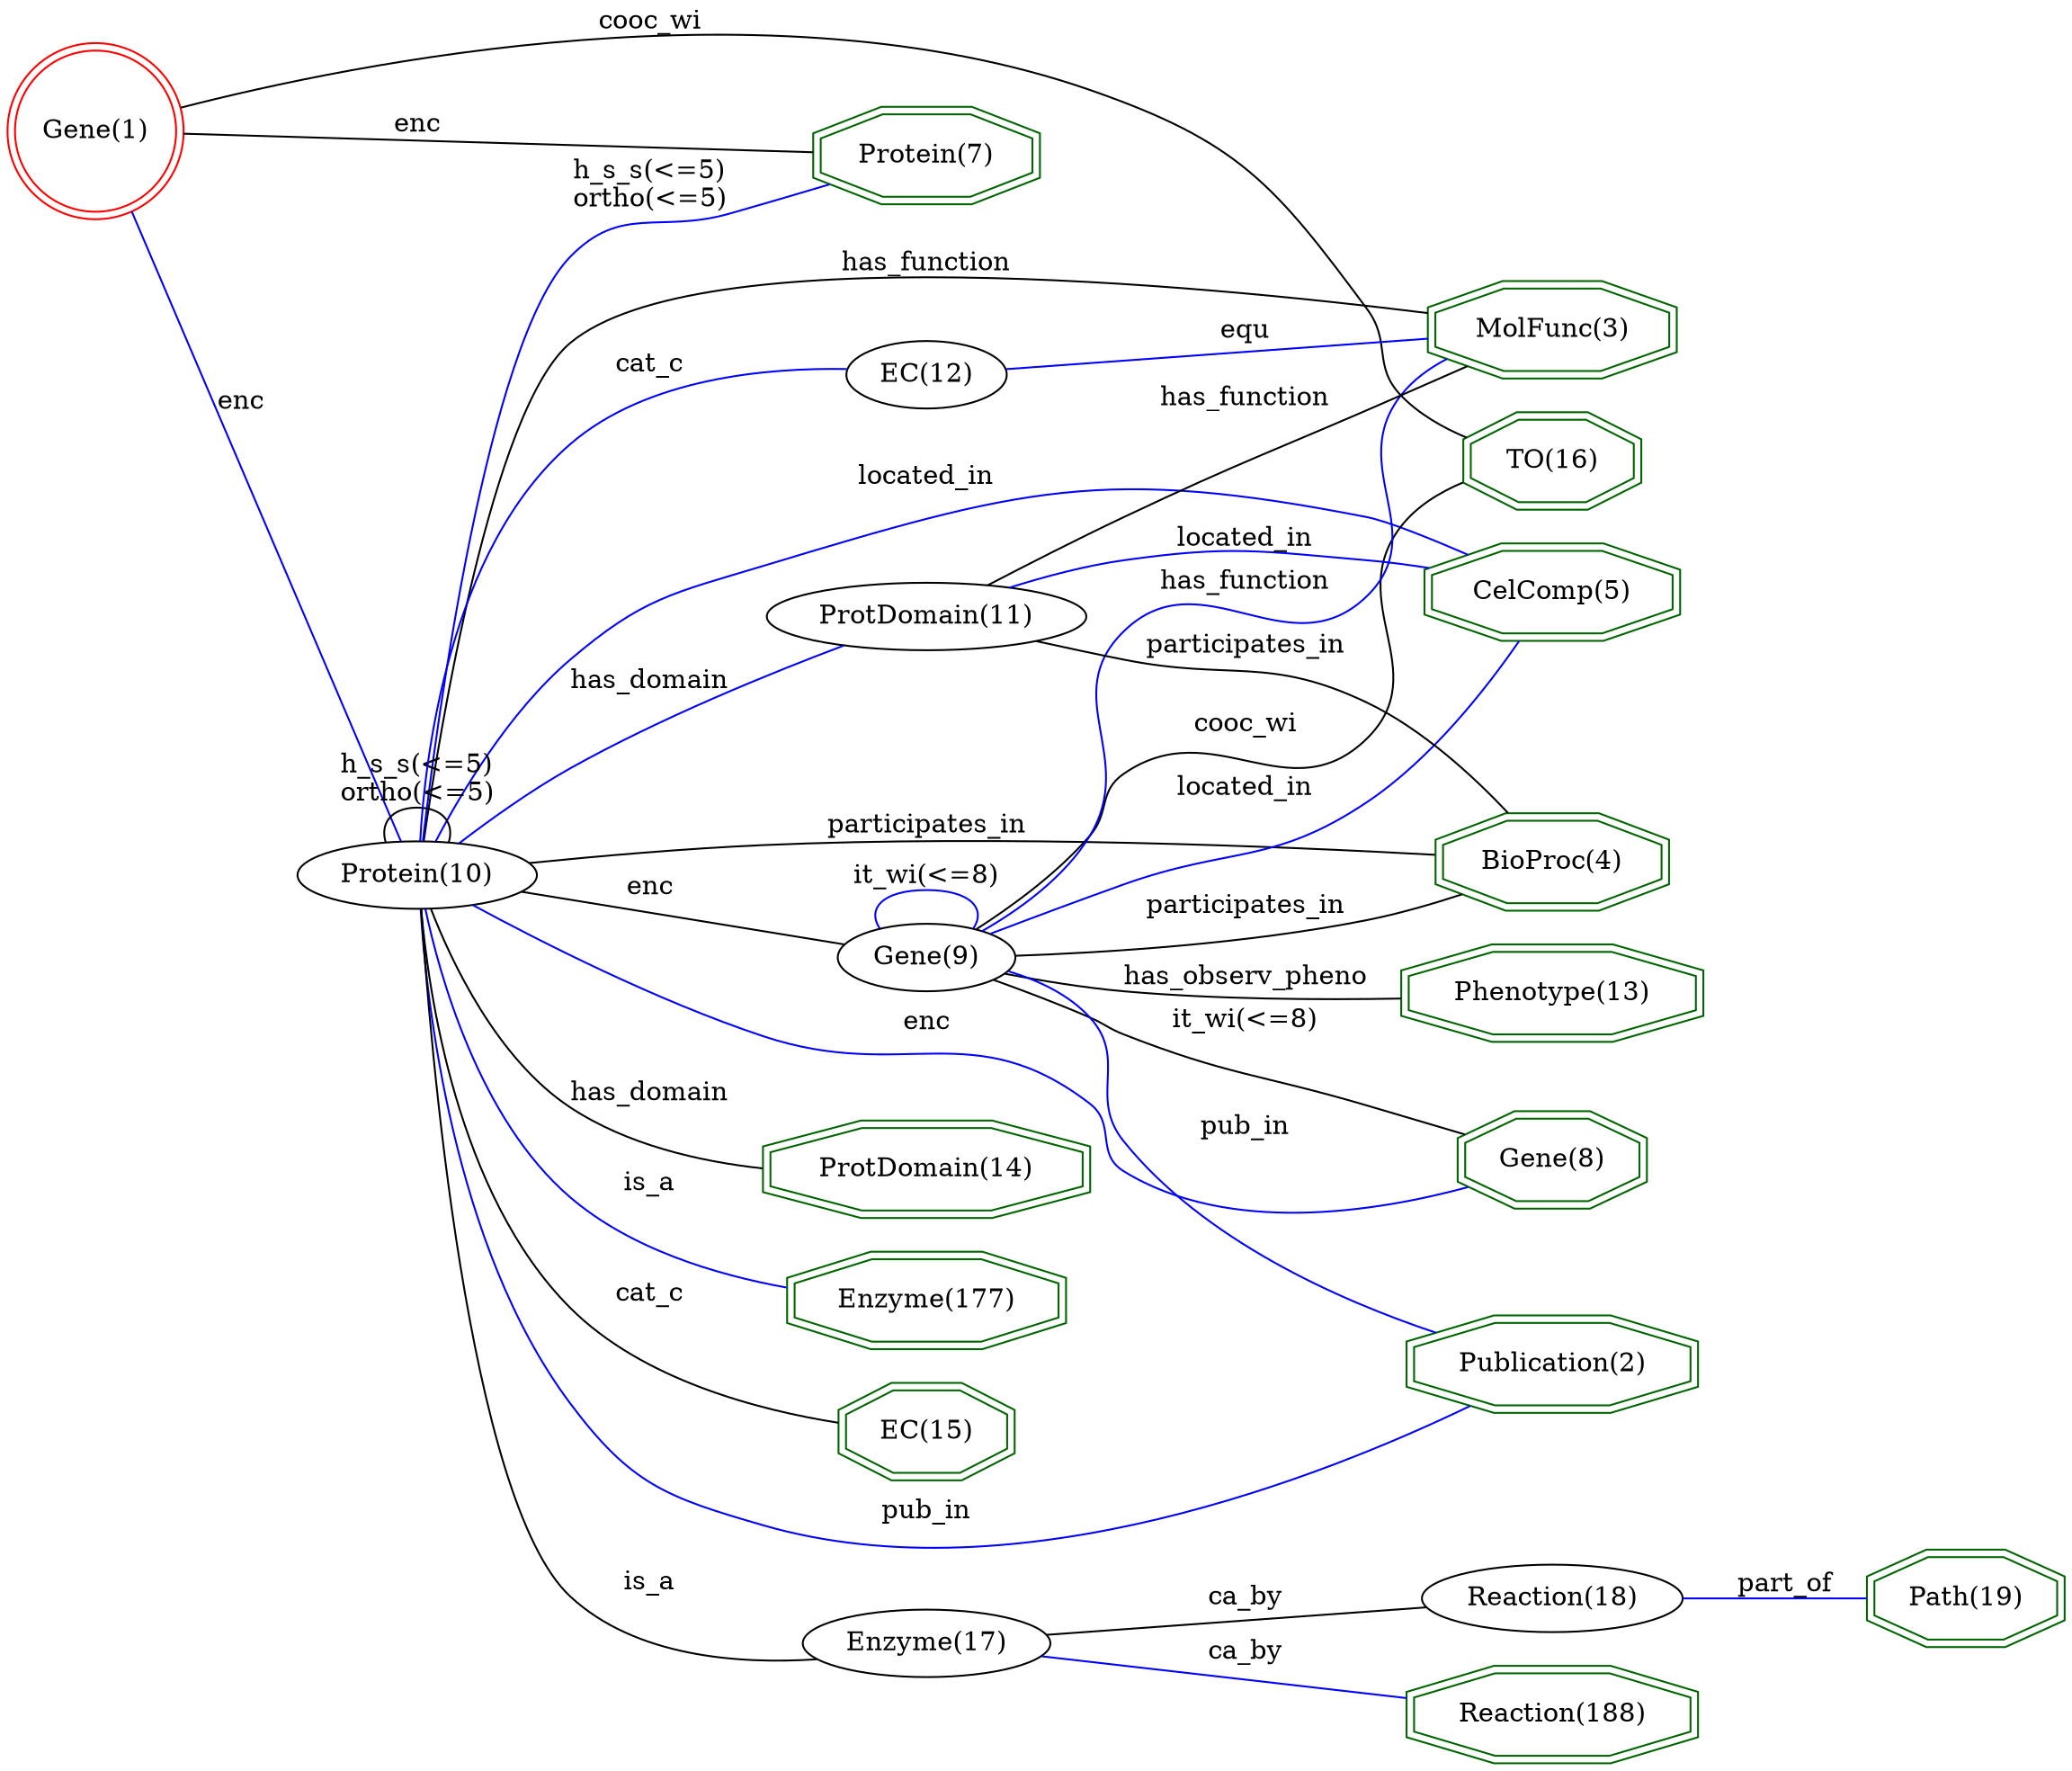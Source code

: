 digraph {
	graph [_draw_="c 9 -#fffffe00 C 7 -#ffffff P 4 0 0 0 886 956.4 886 956.4 0 ",
		bb="0,0,956.4,886",
		dpi=96,
		rankdir=LR,
		xdotversion=1.7
	];
	node [label="\N"];
	"TO(16)"	[_draw_="c 7 -#006400 p 8 752.33 653.54 752.33 668.46 729.21 679 696.53 679 673.41 668.46 673.41 653.54 696.53 643 729.21 643 c 7 -#006400 \
p 8 756.33 650.97 756.33 671.03 730.08 683 695.66 683 669.41 671.03 669.41 650.97 695.66 639 730.08 639 ",
		_ldraw_="F 14 11 -Times-Roman c 7 -#000000 T 712.87 656.8 0 41.74 6 -TO(16) ",
		color=darkgreen,
		height=0.61111,
		pos="712.87,661",
		shape=doubleoctagon,
		width=1.2077];
	"MolFunc(3)"	[_draw_="c 7 -#006400 p 8 770.26 715.54 770.26 730.46 736.64 741 689.1 741 655.48 730.46 655.48 715.54 689.1 705 736.64 705 c 7 -#006400 \
p 8 774.27 712.61 774.27 733.39 737.26 745 688.48 745 651.47 733.39 651.47 712.61 688.48 701 737.26 701 ",
		_ldraw_="F 14 11 -Times-Roman c 7 -#000000 T 712.87 718.8 0 67.66 10 -MolFunc(3) ",
		color=darkgreen,
		height=0.61111,
		pos="712.87,723",
		shape=doubleoctagon,
		width=1.7];
	"Phenotype(13)"	[_draw_="c 7 -#006400 p 8 779.98 369.54 779.98 384.46 740.67 395 685.07 395 645.76 384.46 645.76 369.54 685.07 359 740.67 359 c 7 -#006400 \
p 8 783.96 366.47 783.96 387.53 741.19 399 684.55 399 641.77 387.53 641.77 366.47 684.55 355 741.19 355 ",
		_ldraw_="F 14 11 -Times-Roman c 7 -#000000 T 712.87 372.8 0 82.43 13 -Phenotype(13) ",
		color=darkgreen,
		height=0.61111,
		pos="712.87,377",
		shape=doubleoctagon,
		width=1.9805];
	"Gene(8)"	[_draw_="c 7 -#006400 p 8 754.98 288.54 754.98 303.46 730.31 314 695.43 314 670.76 303.46 670.76 288.54 695.43 278 730.31 278 c 7 -#006400 \
p 8 758.96 285.9 758.96 306.1 731.12 318 694.61 318 666.78 306.1 666.78 285.9 694.61 274 731.12 274 ",
		_ldraw_="F 14 11 -Times-Roman c 7 -#000000 T 712.87 291.8 0 45.86 7 -Gene(8) ",
		color=darkgreen,
		height=0.61111,
		pos="712.87,296",
		shape=doubleoctagon,
		width=1.286];
	"CelComp(5)"	[_draw_="c 7 -#006400 p 8 771.47 591.54 771.47 606.46 737.14 617 688.59 617 654.27 606.46 654.27 591.54 688.59 581 737.14 581 c 7 -#006400 \
p 8 775.46 588.59 775.46 609.41 737.74 621 688 621 650.28 609.41 650.28 588.59 688 577 737.74 577 ",
		_ldraw_="F 14 11 -Times-Roman c 7 -#000000 T 712.87 594.8 0 69.99 10 -CelComp(5) ",
		color=darkgreen,
		height=0.61111,
		pos="712.87,599",
		shape=doubleoctagon,
		width=1.7443];
	"BioProc(4)"	[_draw_="c 7 -#006400 p 8 766.32 435.54 766.32 450.46 735.01 461 690.73 461 659.42 450.46 659.42 435.54 690.73 425 735.01 425 c 7 -#006400 \
p 8 770.32 432.67 770.32 453.33 735.67 465 690.07 465 655.42 453.33 655.42 432.67 690.07 421 735.67 421 ",
		_ldraw_="F 14 11 -Times-Roman c 7 -#000000 T 712.87 438.8 0 62.21 10 -BioProc(4) ",
		color=darkgreen,
		height=0.61111,
		pos="712.87,443",
		shape=doubleoctagon,
		width=1.5966];
	"Publication(2)"	[_draw_="c 7 -#006400 p 8 778.77 189.54 778.77 204.46 740.16 215 685.57 215 646.97 204.46 646.97 189.54 685.57 179 740.16 179 c 7 -#006400 \
p 8 782.78 186.49 782.78 207.51 740.7 219 685.04 219 642.96 207.51 642.96 186.49 685.04 175 740.7 175 ",
		_ldraw_="F 14 11 -Times-Roman c 7 -#000000 T 712.87 192.8 0 80.1 14 -Publication(2) ",
		color=darkgreen,
		height=0.61111,
		pos="712.87,197",
		shape=doubleoctagon,
		width=1.9362];
	"ProtDomain(14)"	[_draw_="c 7 -#006400 p 8 497.55 280.54 497.55 295.46 454.28 306 393.1 306 349.84 295.46 349.84 280.54 393.1 270 454.28 270 c 7 -#006400 \
p 8 501.55 277.4 501.55 298.6 454.76 310 392.62 310 345.83 298.6 345.83 277.4 392.62 266 454.76 266 ",
		_ldraw_="F 14 11 -Times-Roman c 7 -#000000 T 423.69 283.8 0 91.77 14 -ProtDomain(14) ",
		color=darkgreen,
		height=0.61111,
		pos="423.69,288",
		shape=doubleoctagon,
		width=2.1578];
	"Path(19)"	[_draw_="c 7 -#006400 p 8 952.32 72.54 952.32 87.46 926.65 98 890.35 98 864.68 87.46 864.68 72.54 890.35 62 926.65 62 c 7 -#006400 p 8 956.31 \
69.86 956.31 90.14 927.44 102 889.56 102 860.69 90.14 860.69 69.86 889.56 58 927.44 58 ",
		_ldraw_="F 14 11 -Times-Roman c 7 -#000000 T 908.5 75.8 0 48.21 8 -Path(19) ",
		color=darkgreen,
		height=0.61111,
		pos="908.5,80",
		shape=doubleoctagon,
		width=1.3307];
	"Reaction(188)"	[_draw_="c 7 -#006400 p 8 778.75 14.54 778.75 29.46 740.16 40 685.58 40 646.99 29.46 646.99 14.54 685.58 4 740.16 4 c 7 -#006400 p 8 782.76 \
11.49 782.76 32.51 740.7 44 685.04 44 642.98 32.51 642.98 11.49 685.04 0 740.7 0 ",
		_ldraw_="F 14 11 -Times-Roman c 7 -#000000 T 712.87 17.8 0 80.08 13 -Reaction(188) ",
		color=darkgreen,
		height=0.61111,
		pos="712.87,22",
		shape=doubleoctagon,
		width=1.9359];
	"Enzyme(177)"	[_draw_="c 7 -#006400 p 8 486.76 218.54 486.76 233.46 449.81 244 397.57 244 360.62 233.46 360.62 218.54 397.57 208 449.81 208 c 7 -#006400 \
p 8 490.76 215.53 490.76 236.47 450.37 248 397.01 248 356.62 236.47 356.62 215.53 397.01 204 450.37 204 ",
		_ldraw_="F 14 11 -Times-Roman c 7 -#000000 T 423.69 221.8 0 76.19 11 -Enzyme(177) ",
		color=darkgreen,
		height=0.61111,
		pos="423.69,226",
		shape=doubleoctagon,
		width=1.8621];
	"EC(15)"	[_draw_="c 7 -#006400 p 8 462.92 156.54 462.92 171.46 439.94 182 407.44 182 384.46 171.46 384.46 156.54 407.44 146 439.94 146 c 7 -#006400 \
p 8 466.93 153.98 466.93 174.02 440.82 186 406.56 186 380.45 174.02 380.45 153.98 406.56 142 440.82 142 ",
		_ldraw_="F 14 11 -Times-Roman c 7 -#000000 T 423.69 159.8 0 41.21 6 -EC(15) ",
		color=darkgreen,
		height=0.61111,
		pos="423.69,164",
		shape=doubleoctagon,
		width=1.1977];
	"Protein(7)"	[_draw_="c 7 -#006400 p 8 473.21 805.54 473.21 820.46 444.2 831 403.18 831 374.17 820.46 374.17 805.54 403.18 795 444.2 795 c 7 -#006400 \
p 8 477.19 802.74 477.19 823.26 444.9 835 402.48 835 370.19 823.26 370.19 802.74 402.48 791 444.9 791 ",
		_ldraw_="F 14 11 -Times-Roman c 7 -#000000 T 423.69 808.8 0 56.77 10 -Protein(7) ",
		color=darkgreen,
		height=0.61111,
		pos="423.69,813",
		shape=doubleoctagon,
		width=1.4931];
	"Gene(1)"	[_draw_="c 7 -#ff0000 e 43.08 824 39.15 39.15 c 7 -#ff0000 e 43.08 824 43.15 43.15 ",
		_ldraw_="F 14 11 -Times-Roman c 7 -#000000 T 43.08 819.8 0 45.86 7 -Gene(1) ",
		color=red,
		height=1.1966,
		pos="43.077,824",
		shape=doublecircle,
		width=1.1966];
	"Gene(1)" -> "TO(16)"	[_draw_="c 7 -#000000 B 13 84.68 836.35 166.73 859.06 356.76 900.24 501.37 844 570.03 817.29 580.41 791.71 623.57 732 634.99 716.2 627.74 \
705.73 641.57 692 650.09 683.54 661.31 677.2 672.28 672.53 ",
		_ldraw_="F 14 11 -Times-Roman c 7 -#000000 T 294.18 874.8 0 47.43 7 -cooc_wi ",
		arrowhead=none,
		color=black,
		label=cooc_wi,
		lp="294.18,879",
		pos="84.681,836.35 166.73,859.06 356.76,900.24 501.37,844 570.03,817.29 580.41,791.71 623.57,732 634.99,716.2 627.74,705.73 641.57,692 \
650.09,683.54 661.31,677.2 672.28,672.53"];
	"Gene(1)" -> "Protein(7)"	[_draw_="c 7 -#000000 B 4 86.41 822.77 155.97 820.75 294.29 816.73 370.06 814.53 ",
		_ldraw_="F 14 11 -Times-Roman c 7 -#000000 T 191.97 823.8 0 19.43 3 -enc ",
		arrowhead=none,
		color=black,
		label=enc,
		lp="191.97,828",
		pos="86.407,822.77 155.97,820.75 294.29,816.73 370.06,814.53"];
	"Protein(10)"	[_draw_="c 7 -#000000 e 191.97 439 50.27 18 ",
		_ldraw_="F 14 11 -Times-Roman c 7 -#000000 T 191.97 434.8 0 63.77 11 -Protein(10) ",
		height=0.5,
		pos="191.97,439",
		width=1.3996];
	"Gene(1)" -> "Protein(10)"	[_draw_="c 7 -#0000ff B 4 59.38 783.89 90.83 701.46 161.65 515.84 184.04 457.15 ",
		_ldraw_="F 14 11 -Times-Roman c 7 -#000000 T 113.87 667.8 0 19.43 3 -enc ",
		arrowhead=none,
		color=blue,
		label=enc,
		lp="113.87,672",
		pos="59.381,783.89 90.831,701.46 161.65,515.84 184.04,457.15"];
	"Gene(9)"	[_draw_="c 7 -#000000 e 423.69 396 39.15 18 ",
		_ldraw_="F 14 11 -Times-Roman c 7 -#000000 T 423.69 391.8 0 45.86 7 -Gene(9) ",
		height=0.5,
		pos="423.69,396",
		width=1.0855];
	"Gene(9)" -> "TO(16)"	[_draw_="c 7 -#000000 B 16 446.29 410.82 462.71 422.8 485.16 440.78 501.37 460 511.64 472.18 506.34 481.84 519.37 491 557.89 518.07 590.81 \
476.19 623.57 510 661.1 548.73 608.84 587.14 641.57 630 648.7 639.33 659.23 645.91 669.99 650.52 ",
		_ldraw_="F 14 11 -Times-Roman c 7 -#000000 T 571.47 512.8 0 47.43 7 -cooc_wi ",
		arrowhead=none,
		color=black,
		label=cooc_wi,
		lp="571.47,517",
		pos="446.29,410.82 462.71,422.8 485.16,440.78 501.37,460 511.64,472.18 506.34,481.84 519.37,491 557.89,518.07 590.81,476.19 623.57,510 \
661.1,548.73 608.84,587.14 641.57,630 648.7,639.33 659.23,645.91 669.99,650.52"];
	"Gene(9)" -> "MolFunc(3)"	[_draw_="c 7 -#0000ff B 16 449.09 409.84 466.52 421.06 489 438.51 501.37 460 525 501.03 486.07 531.34 519.37 565 552.48 598.46 590.54 550.46 \
623.57 584 657.72 618.67 611.73 653.57 641.57 692 647.14 699.16 654.7 704.71 662.82 708.99 ",
		_ldraw_="F 14 11 -Times-Roman c 7 -#000000 T 571.47 586.8 0 72.32 12 -has_function ",
		arrowhead=none,
		color=blue,
		label=has_function,
		lp="571.47,591",
		pos="449.09,409.84 466.52,421.06 489,438.51 501.37,460 525,501.03 486.07,531.34 519.37,565 552.48,598.46 590.54,550.46 623.57,584 657.72,\
618.67 611.73,653.57 641.57,692 647.14,699.16 654.7,704.71 662.82,708.99"];
	"Gene(9)" -> "Phenotype(13)"	[_draw_="c 7 -#000000 B 7 459.1 387.89 476.97 384.08 499.22 379.95 519.37 378 559.79 374.09 605.2 373.66 641.76 374.3 ",
		_ldraw_="F 14 11 -Times-Roman c 7 -#000000 T 571.47 380.8 0 104.2 16 -has_observ_pheno ",
		arrowhead=none,
		color=black,
		label=has_observ_pheno,
		lp="571.47,385",
		pos="459.1,387.89 476.97,384.08 499.22,379.95 519.37,378 559.79,374.09 605.2,373.66 641.76,374.3"];
	"Gene(9)" -> "Gene(8)"	[_draw_="c 7 -#000000 B 7 453.04 384.01 476.08 374.33 506.76 361.59 519.37 357 570.93 338.25 631.39 319.63 670.6 307.98 ",
		_ldraw_="F 14 11 -Times-Roman c 7 -#000000 T 571.47 359.8 0 60.89 10 -it_wi(<=8) ",
		arrowhead=none,
		color=black,
		label="it_wi(<=8)",
		lp="571.47,364",
		pos="453.04,384.01 476.08,374.33 506.76,361.59 519.37,357 570.93,338.25 631.39,319.63 670.6,307.98"];
	"Gene(9)" -> "CelComp(5)"	[_draw_="c 7 -#0000ff B 7 454.03 407.46 507.62 428.45 616.52 471.46 623.57 477 658.74 504.61 686.32 549.77 700.76 576.71 ",
		_ldraw_="F 14 11 -Times-Roman c 7 -#000000 T 571.47 479.8 0 58.31 10 -located_in ",
		arrowhead=none,
		color=blue,
		label=located_in,
		lp="571.47,484",
		pos="454.03,407.46 507.62,428.45 616.52,471.46 623.57,477 658.74,504.61 686.32,549.77 700.76,576.71"];
	"Gene(9)" -> "BioProc(4)"	[_draw_="c 7 -#000000 B 7 462.8 397.25 503.1 399.12 568.35 403.74 623.57 415 638.86 418.12 655.24 422.89 669.68 427.62 ",
		_ldraw_="F 14 11 -Times-Roman c 7 -#000000 T 571.47 417.8 0 82.41 15 -participates_in ",
		arrowhead=none,
		color=black,
		label=participates_in,
		lp="571.47,422",
		pos="462.8,397.25 503.1,399.12 568.35,403.74 623.57,415 638.86,418.12 655.24,422.89 669.68,427.62"];
	"Gene(9)" -> "Publication(2)"	[_draw_="c 7 -#0000ff B 10 459.5 388.51 474.21 383.73 490.43 376.08 501.37 364 519.77 343.68 502.18 326.36 519.37 305 556.38 259.03 618.52 \
229.29 662.17 212.88 ",
		_ldraw_="F 14 11 -Times-Roman c 7 -#000000 T 571.47 307.8 0 38.89 6 -pub_in ",
		arrowhead=none,
		color=blue,
		label=pub_in,
		lp="571.47,312",
		pos="459.5,388.51 474.21,383.73 490.43,376.08 501.37,364 519.77,343.68 502.18,326.36 519.37,305 556.38,259.03 618.52,229.29 662.17,212.88"];
	"Gene(9)" -> "Gene(9)"	[_draw_="c 7 -#0000ff B 7 402.03 411.17 395.47 421.66 402.69 432 423.69 432 444.69 432 451.91 421.66 445.35 411.17 ",
		_ldraw_="F 14 11 -Times-Roman c 7 -#000000 T 423.69 434.8 0 60.89 10 -it_wi(<=8) ",
		arrowhead=none,
		color=blue,
		label="it_wi(<=8)",
		lp="423.69,439",
		pos="402.03,411.17 395.47,421.66 402.69,432 423.69,432 444.69,432 451.91,421.66 445.35,411.17"];
	"Enzyme(17)"	[_draw_="c 7 -#000000 e 423.69 56 53.63 18 ",
		_ldraw_="F 14 11 -Times-Roman c 7 -#000000 T 423.69 51.8 0 69.19 10 -Enzyme(17) ",
		height=0.5,
		pos="423.69,56",
		width=1.4949];
	"Enzyme(17)" -> "Reaction(188)"	[_draw_="c 7 -#0000ff B 4 474.71 50.08 521.32 44.56 591.21 36.29 643.06 30.15 ",
		_ldraw_="F 14 11 -Times-Roman c 7 -#000000 T 571.47 47.8 0 33.43 5 -ca_by ",
		arrowhead=none,
		color=blue,
		label=ca_by,
		lp="571.47,52",
		pos="474.71,50.078 521.32,44.56 591.21,36.285 643.06,30.147"];
	"Reaction(18)"	[_draw_="c 7 -#000000 e 712.87 80 56.04 18 ",
		_ldraw_="F 14 11 -Times-Roman c 7 -#000000 T 712.87 75.8 0 73.08 12 -Reaction(18) ",
		height=0.5,
		pos="712.87,80",
		width=1.5631];
	"Enzyme(17)" -> "Reaction(18)"	[_draw_="c 7 -#000000 B 4 476.03 60.29 527.34 64.58 605.89 71.14 658.05 75.5 ",
		_ldraw_="F 14 11 -Times-Roman c 7 -#000000 T 571.47 75.8 0 33.43 5 -ca_by ",
		arrowhead=none,
		color=black,
		label=ca_by,
		lp="571.47,80",
		pos="476.03,60.291 527.34,64.578 605.89,71.143 658.05,75.502"];
	"Reaction(18)" -> "Path(19)"	[_draw_="c 7 -#0000ff B 4 769.36 80 798.19 80 833.04 80 860.52 80 ",
		_ldraw_="F 14 11 -Times-Roman c 7 -#000000 T 822.38 82.8 0 40.43 7 -part_of ",
		arrowhead=none,
		color=blue,
		label=part_of,
		lp="822.38,87",
		pos="769.36,80 798.19,80 833.04,80 860.52,80"];
	"Protein(10)" -> "MolFunc(3)"	[_draw_="c 7 -#000000 B 7 194.9 457.25 201.11 512.45 222.45 676.04 260.35 711 315.62 761.97 541.41 743.32 651.27 730.74 ",
		_ldraw_="F 14 11 -Times-Roman c 7 -#000000 T 423.69 746.8 0 72.32 12 -has_function ",
		arrowhead=none,
		color=black,
		label=has_function,
		lp="423.69,751",
		pos="194.9,457.25 201.11,512.45 222.45,676.04 260.35,711 315.62,761.97 541.41,743.32 651.27,730.74"];
	"Protein(10)" -> "Gene(8)"	[_draw_="c 7 -#0000ff B 13 216.88 423.15 246.18 404.39 297.88 373.38 346.01 355 412.22 329.71 445.45 362.56 501.37 319 515.17 308.25 504.44 \
293.11 519.37 284 567.11 254.87 634.48 268.85 675.56 282.1 ",
		_ldraw_="F 14 11 -Times-Roman c 7 -#000000 T 423.69 357.8 0 19.43 3 -enc ",
		arrowhead=none,
		color=blue,
		label=enc,
		lp="423.69,362",
		pos="216.88,423.15 246.18,404.39 297.88,373.38 346.01,355 412.22,329.71 445.45,362.56 501.37,319 515.17,308.25 504.44,293.11 519.37,284 \
567.11,254.87 634.48,268.85 675.56,282.1"];
	"Protein(10)" -> "CelComp(5)"	[_draw_="c 7 -#0000ff B 13 200.53 456.83 211.14 480.25 232.35 521.58 260.35 549 291.85 579.84 304.43 584.36 346.01 599 462.87 640.16 500.94 \
642.68 623.57 625 638.12 622.9 653.62 618.95 667.5 614.76 ",
		_ldraw_="F 14 11 -Times-Roman c 7 -#000000 T 423.69 637.8 0 58.31 10 -located_in ",
		arrowhead=none,
		color=blue,
		label=located_in,
		lp="423.69,642",
		pos="200.53,456.83 211.14,480.25 232.35,521.58 260.35,549 291.85,579.84 304.43,584.36 346.01,599 462.87,640.16 500.94,642.68 623.57,625 \
638.12,622.9 653.62,618.95 667.5,614.76"];
	"Protein(10)" -> "BioProc(4)"	[_draw_="c 7 -#000000 B 7 239.42 445.13 269.7 448.81 310.13 453.13 346.01 455 455.33 460.7 583.17 453.3 655.12 447.84 ",
		_ldraw_="F 14 11 -Times-Roman c 7 -#000000 T 423.69 460.8 0 82.41 15 -participates_in ",
		arrowhead=none,
		color=black,
		label=participates_in,
		lp="423.69,465",
		pos="239.42,445.13 269.7,448.81 310.13,453.13 346.01,455 455.33,460.7 583.17,453.3 655.12,447.84"];
	"Protein(10)" -> "Publication(2)"	[_draw_="c 7 -#0000ff B 10 193.41 420.75 195.34 375.52 205.65 256.24 260.35 178 286.84 140.11 301.87 132.73 346.01 119 464.46 82.15 609.82 \
143.71 676 177.34 ",
		_ldraw_="F 14 11 -Times-Roman c 7 -#000000 T 423.69 121.8 0 38.89 6 -pub_in ",
		arrowhead=none,
		color=blue,
		label=pub_in,
		lp="423.69,126",
		pos="193.41,420.75 195.34,375.52 205.65,256.24 260.35,178 286.84,140.11 301.87,132.73 346.01,119 464.46,82.154 609.82,143.71 676,177.34"];
	"Protein(10)" -> "ProtDomain(14)"	[_draw_="c 7 -#000000 B 7 197.69 420.91 205.74 393.91 224.81 343.52 260.35 318 284.92 300.36 316.8 292.17 345.81 288.63 ",
		_ldraw_="F 14 11 -Times-Roman c 7 -#000000 T 294.18 320.8 0 67.66 10 -has_domain ",
		arrowhead=none,
		color=black,
		label=has_domain,
		lp="294.18,325",
		pos="197.69,420.91 205.74,393.91 224.81,343.52 260.35,318 284.92,300.36 316.8,292.17 345.81,288.63"];
	"Protein(10)" -> "Enzyme(177)"	[_draw_="c 7 -#0000ff B 7 195.2 420.96 200.34 387.12 216.18 313.96 260.35 274 286.62 250.24 324.13 238.22 356.47 232.14 ",
		_ldraw_="F 14 11 -Times-Roman c 7 -#000000 T 294.18 276.8 0 22.55 4 -is_a ",
		arrowhead=none,
		color=blue,
		label=is_a,
		lp="294.18,281",
		pos="195.2,420.96 200.34,387.12 216.18,313.96 260.35,274 286.62,250.24 324.13,238.22 356.47,232.14"];
	"Protein(10)" -> "EC(15)"	[_draw_="c 7 -#000000 B 7 193.38 420.87 195.28 379.86 205.61 279.09 260.35 222 292.04 188.95 343.84 174.69 380.39 168.56 ",
		_ldraw_="F 14 11 -Times-Roman c 7 -#000000 T 294.18 224.8 0 29.53 5 -cat_c ",
		arrowhead=none,
		color=black,
		label=cat_c,
		lp="294.18,229",
		pos="193.38,420.87 195.28,379.86 205.61,279.09 260.35,222 292.04,188.95 343.84,174.69 380.39,168.56"];
	"Protein(10)" -> "Protein(7)"	[_draw_="c 7 -#0000ff B 7 194.44 457.07 199.71 517.8 219.62 713.36 260.35 759 260.88 759.59 332.29 783.21 380.22 799.01 ",
		_ldraw_="F 14 11 -Times-Roman c 7 -#000000 T 294.18 797.8 0 64.01 10 -h_s_s(<=5) F 14 11 -Times-Roman c 7 -#000000 T 294.18 783.8 0 61.67 \
10 -ortho(<=5) ",
		arrowhead=none,
		color=blue,
		label="h_s_s(<=5)\northo(<=5)",
		lp="294.18,795",
		pos="194.44,457.07 199.71,517.8 219.62,713.36 260.35,759 260.88,759.59 332.29,783.21 380.22,799.01"];
	"Protein(10)" -> "Gene(9)"	[_draw_="c 7 -#000000 B 4 236.99 430.76 280.63 422.59 346.66 410.23 387.1 402.66 ",
		_ldraw_="F 14 11 -Times-Roman c 7 -#000000 T 294.18 429.8 0 19.43 3 -enc ",
		arrowhead=none,
		color=black,
		label=enc,
		lp="294.18,434",
		pos="236.99,430.76 280.63,422.59 346.66,410.23 387.1,402.66"];
	"Protein(10)" -> "Enzyme(17)"	[_draw_="c 7 -#000000 B 7 193.72 420.91 196.86 355.11 211.07 129.93 260.35 82 289.61 53.54 336.84 48.76 372.83 50.09 ",
		_ldraw_="F 14 11 -Times-Roman c 7 -#000000 T 294.18 84.8 0 22.55 4 -is_a ",
		arrowhead=none,
		color=black,
		label=is_a,
		lp="294.18,89",
		pos="193.72,420.91 196.86,355.11 211.07,129.93 260.35,82 289.61,53.542 336.84,48.764 372.83,50.091"];
	"Protein(10)" -> "Protein(10)"	[_draw_="c 7 -#000000 B 7 178.04 456.41 175.44 466.09 180.08 475 191.97 475 203.85 475 208.49 466.09 205.89 456.41 ",
		_ldraw_="F 14 11 -Times-Roman c 7 -#000000 T 191.97 491.8 0 64.01 10 -h_s_s(<=5) F 14 11 -Times-Roman c 7 -#000000 T 191.97 477.8 0 61.67 \
10 -ortho(<=5) ",
		arrowhead=none,
		color=black,
		label="h_s_s(<=5)\northo(<=5)",
		lp="191.97,489",
		pos="178.04,456.41 175.44,466.09 180.08,475 191.97,475 203.85,475 208.49,466.09 205.89,456.41"];
	"EC(12)"	[_draw_="c 7 -#000000 e 423.69 698 36.28 18 ",
		_ldraw_="F 14 11 -Times-Roman c 7 -#000000 T 423.69 693.8 0 41.21 6 -EC(12) ",
		height=0.5,
		pos="423.69,698",
		width=1.0039];
	"Protein(10)" -> "EC(12)"	[_draw_="c 7 -#0000ff B 7 192.7 457.17 193.13 499.72 200.45 606.44 260.35 662 294.85 694 351.23 699.84 387.64 699.87 ",
		_ldraw_="F 14 11 -Times-Roman c 7 -#000000 T 294.18 695.8 0 29.53 5 -cat_c ",
		arrowhead=none,
		color=blue,
		label=cat_c,
		lp="294.18,700",
		pos="192.7,457.17 193.13,499.72 200.45,606.44 260.35,662 294.85,694 351.23,699.84 387.64,699.87"];
	"ProtDomain(11)"	[_draw_="c 7 -#000000 e 423.69 572 68 18 ",
		_ldraw_="F 14 11 -Times-Roman c 7 -#000000 T 423.69 567.8 0 91.25 14 -ProtDomain(11) ",
		height=0.5,
		pos="423.69,572",
		width=1.8819];
	"Protein(10)" -> "ProtDomain(11)"	[_draw_="c 7 -#0000ff B 7 210.26 455.86 223.31 468.01 242.03 484.26 260.35 496 300.31 521.61 350.27 543.68 384.13 557.33 ",
		_ldraw_="F 14 11 -Times-Roman c 7 -#000000 T 294.18 533.8 0 67.66 10 -has_domain ",
		arrowhead=none,
		color=blue,
		label=has_domain,
		lp="294.18,538",
		pos="210.26,455.86 223.31,468.01 242.03,484.26 260.35,496 300.31,521.61 350.27,543.68 384.13,557.33"];
	"EC(12)" -> "MolFunc(3)"	[_draw_="c 7 -#0000ff B 4 459.33 701.02 506.92 705.16 593.24 712.67 651.56 717.75 ",
		_ldraw_="F 14 11 -Times-Roman c 7 -#000000 T 571.47 716.8 0 20.21 3 -equ ",
		arrowhead=none,
		color=blue,
		label=equ,
		lp="571.47,721",
		pos="459.33,701.02 506.92,705.16 593.24,712.67 651.56,717.75"];
	"ProtDomain(11)" -> "MolFunc(3)"	[_draw_="c 7 -#000000 B 7 452.32 588.39 493.11 612.32 572.11 657.72 641.57 692 651.26 696.78 661.86 701.64 671.81 706.05 ",
		_ldraw_="F 14 11 -Times-Roman c 7 -#000000 T 571.47 681.8 0 72.32 12 -has_function ",
		arrowhead=none,
		color=black,
		label=has_function,
		lp="571.47,686",
		pos="452.32,588.39 493.11,612.32 572.11,657.72 641.57,692 651.26,696.78 661.86,701.64 671.81,706.05"];
	"ProtDomain(11)" -> "CelComp(5)"	[_draw_="c 7 -#0000ff B 7 462.29 586.84 479.41 592.83 500.12 599.02 519.37 602 562.64 608.69 612.04 607.75 649.95 605.23 ",
		_ldraw_="F 14 11 -Times-Roman c 7 -#000000 T 571.47 609.8 0 58.31 10 -located_in ",
		arrowhead=none,
		color=blue,
		label=located_in,
		lp="571.47,614",
		pos="462.29,586.84 479.41,592.83 500.12,599.02 519.37,602 562.64,608.69 612.04,607.75 649.95,605.23"];
	"ProtDomain(11)" -> "BioProc(4)"	[_draw_="c 7 -#000000 B 10 476.28 560.55 490.27 557.45 505.4 554.09 519.37 551 565.68 540.75 581.77 550.4 623.57 528 652.46 512.53 678.54 \
484.91 694.74 465.36 ",
		_ldraw_="F 14 11 -Times-Roman c 7 -#000000 T 571.47 553.8 0 82.41 15 -participates_in ",
		arrowhead=none,
		color=black,
		label=participates_in,
		lp="571.47,558",
		pos="476.28,560.55 490.27,557.45 505.4,554.09 519.37,551 565.68,540.75 581.77,550.4 623.57,528 652.46,512.53 678.54,484.91 694.74,465.36"];
}

